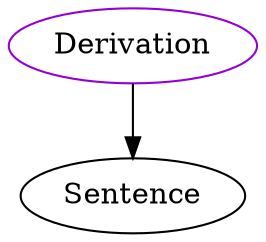 digraph derivation{
Derivation	[shape=oval, color=darkviolet, label="Derivation"];
Derivation -> Sentence;
}
